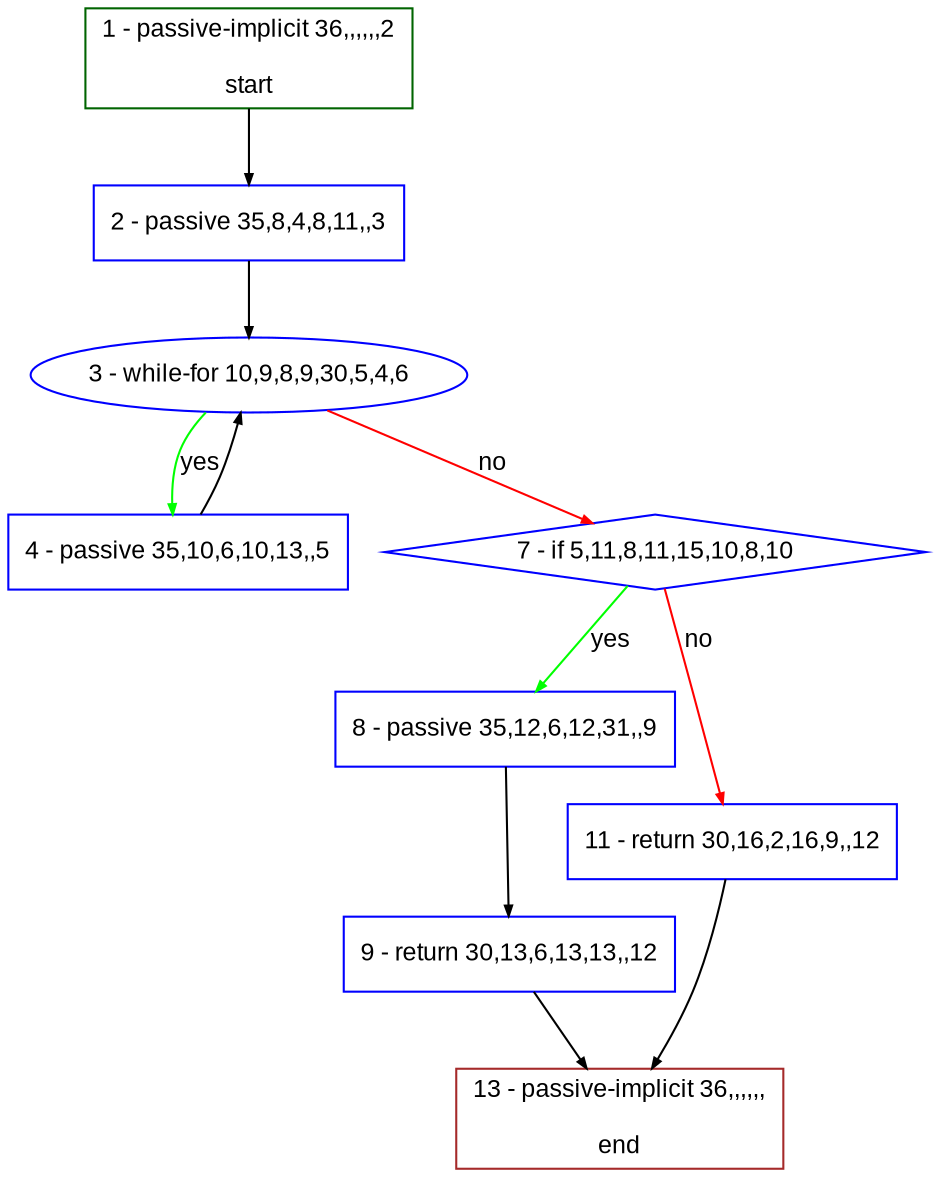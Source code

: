 digraph "" {
  graph [bgcolor="white", fillcolor="#FFFFCC", pack="true", packmode="clust", fontname="Arial", label="", fontsize="12", compound="true", style="rounded,filled"];
  node [node_initialized="no", fillcolor="white", fontname="Arial", label="", color="grey", fontsize="12", fixedsize="false", compound="true", shape="rectangle", style="filled"];
  edge [arrowtail="none", lhead="", fontcolor="black", fontname="Arial", label="", color="black", fontsize="12", arrowhead="normal", arrowsize="0.5", compound="true", ltail="", dir="forward"];
  __N1 [fillcolor="#ffffff", label="2 - passive 35,8,4,8,11,,3", color="#0000ff", shape="box", style="filled"];
  __N2 [fillcolor="#ffffff", label="1 - passive-implicit 36,,,,,,2\n\nstart", color="#006400", shape="box", style="filled"];
  __N3 [fillcolor="#ffffff", label="3 - while-for 10,9,8,9,30,5,4,6", color="#0000ff", shape="oval", style="filled"];
  __N4 [fillcolor="#ffffff", label="4 - passive 35,10,6,10,13,,5", color="#0000ff", shape="box", style="filled"];
  __N5 [fillcolor="#ffffff", label="7 - if 5,11,8,11,15,10,8,10", color="#0000ff", shape="diamond", style="filled"];
  __N6 [fillcolor="#ffffff", label="8 - passive 35,12,6,12,31,,9", color="#0000ff", shape="box", style="filled"];
  __N7 [fillcolor="#ffffff", label="11 - return 30,16,2,16,9,,12", color="#0000ff", shape="box", style="filled"];
  __N8 [fillcolor="#ffffff", label="9 - return 30,13,6,13,13,,12", color="#0000ff", shape="box", style="filled"];
  __N9 [fillcolor="#ffffff", label="13 - passive-implicit 36,,,,,,\n\nend", color="#a52a2a", shape="box", style="filled"];
  __N2 -> __N1 [arrowtail="none", color="#000000", label="", arrowhead="normal", dir="forward"];
  __N1 -> __N3 [arrowtail="none", color="#000000", label="", arrowhead="normal", dir="forward"];
  __N3 -> __N4 [arrowtail="none", color="#00ff00", label="yes", arrowhead="normal", dir="forward"];
  __N4 -> __N3 [arrowtail="none", color="#000000", label="", arrowhead="normal", dir="forward"];
  __N3 -> __N5 [arrowtail="none", color="#ff0000", label="no", arrowhead="normal", dir="forward"];
  __N5 -> __N6 [arrowtail="none", color="#00ff00", label="yes", arrowhead="normal", dir="forward"];
  __N5 -> __N7 [arrowtail="none", color="#ff0000", label="no", arrowhead="normal", dir="forward"];
  __N6 -> __N8 [arrowtail="none", color="#000000", label="", arrowhead="normal", dir="forward"];
  __N8 -> __N9 [arrowtail="none", color="#000000", label="", arrowhead="normal", dir="forward"];
  __N7 -> __N9 [arrowtail="none", color="#000000", label="", arrowhead="normal", dir="forward"];
}
